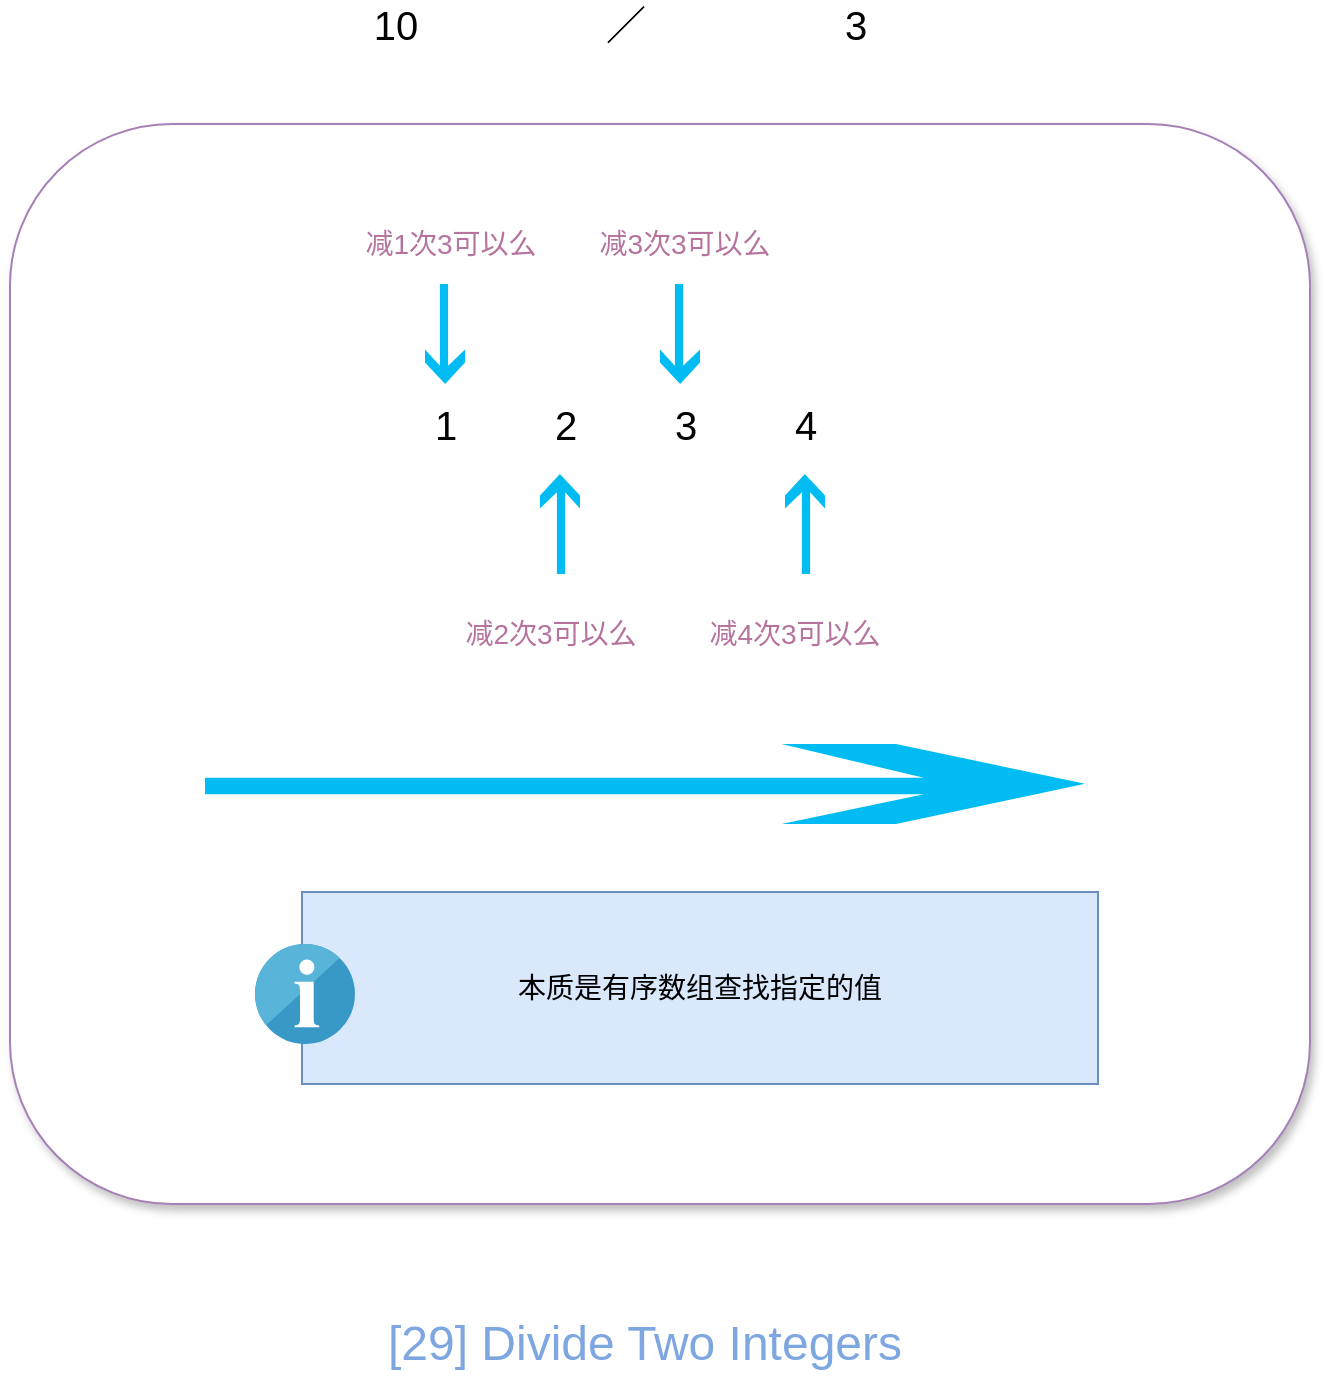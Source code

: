 <mxfile version="10.7.0" type="device"><diagram id="UEnr-eE_yVzsJPlaBaPp" name="第 1 页"><mxGraphModel dx="1398" dy="893" grid="1" gridSize="10" guides="1" tooltips="1" connect="1" arrows="1" fold="1" page="1" pageScale="1" pageWidth="827" pageHeight="1169" math="0" shadow="0"><root><mxCell id="0"/><mxCell id="1" parent="0"/><mxCell id="2aGAGMWEmhOATxyCr7YT-22" value="" style="rounded=1;whiteSpace=wrap;html=1;fontSize=14;fontColor=#B5739D;strokeColor=#A680B8;shadow=1;" vertex="1" parent="1"><mxGeometry x="88" y="140" width="650" height="540" as="geometry"/></mxCell><mxCell id="2aGAGMWEmhOATxyCr7YT-1" value="10" style="text;html=1;strokeColor=none;fillColor=none;align=center;verticalAlign=middle;whiteSpace=wrap;rounded=0;fontSize=20;" vertex="1" parent="1"><mxGeometry x="260.5" y="80" width="40" height="20" as="geometry"/></mxCell><mxCell id="2aGAGMWEmhOATxyCr7YT-2" value="3" style="text;html=1;strokeColor=none;fillColor=none;align=center;verticalAlign=middle;whiteSpace=wrap;rounded=0;fontSize=20;" vertex="1" parent="1"><mxGeometry x="490.5" y="80" width="40" height="20" as="geometry"/></mxCell><mxCell id="2aGAGMWEmhOATxyCr7YT-3" value="／" style="text;html=1;strokeColor=none;fillColor=none;align=center;verticalAlign=middle;whiteSpace=wrap;rounded=0;fontSize=20;" vertex="1" parent="1"><mxGeometry x="375.5" y="80" width="40" height="20" as="geometry"/></mxCell><mxCell id="2aGAGMWEmhOATxyCr7YT-4" value="1" style="text;html=1;strokeColor=none;fillColor=none;align=center;verticalAlign=middle;whiteSpace=wrap;rounded=0;fontSize=20;" vertex="1" parent="1"><mxGeometry x="285.5" y="280" width="40" height="20" as="geometry"/></mxCell><mxCell id="2aGAGMWEmhOATxyCr7YT-5" value="2" style="text;html=1;strokeColor=none;fillColor=none;align=center;verticalAlign=middle;whiteSpace=wrap;rounded=0;fontSize=20;" vertex="1" parent="1"><mxGeometry x="345.5" y="280" width="40" height="20" as="geometry"/></mxCell><mxCell id="2aGAGMWEmhOATxyCr7YT-6" value="3" style="text;html=1;strokeColor=none;fillColor=none;align=center;verticalAlign=middle;whiteSpace=wrap;rounded=0;fontSize=20;" vertex="1" parent="1"><mxGeometry x="405.5" y="280" width="40" height="20" as="geometry"/></mxCell><mxCell id="2aGAGMWEmhOATxyCr7YT-7" value="4" style="text;html=1;strokeColor=none;fillColor=none;align=center;verticalAlign=middle;whiteSpace=wrap;rounded=0;fontSize=20;" vertex="1" parent="1"><mxGeometry x="465.5" y="280" width="40" height="20" as="geometry"/></mxCell><mxCell id="2aGAGMWEmhOATxyCr7YT-8" value="" style="pointerEvents=1;shadow=0;dashed=0;html=1;strokeColor=none;labelPosition=center;verticalLabelPosition=bottom;verticalAlign=top;align=center;shape=mxgraph.mscae.deprecated.poster_arrow;fillColor=#00BCF2;fontSize=20;" vertex="1" parent="1"><mxGeometry x="295.5" y="220" width="20" height="50" as="geometry"/></mxCell><mxCell id="2aGAGMWEmhOATxyCr7YT-9" value="减1次3可以么" style="text;html=1;strokeColor=none;fillColor=none;align=center;verticalAlign=middle;whiteSpace=wrap;rounded=0;fontSize=14;fontColor=#B5739D;" vertex="1" parent="1"><mxGeometry x="240.5" y="190" width="135" height="20" as="geometry"/></mxCell><mxCell id="2aGAGMWEmhOATxyCr7YT-11" value="" style="pointerEvents=1;shadow=0;dashed=0;html=1;strokeColor=none;labelPosition=center;verticalLabelPosition=bottom;verticalAlign=top;align=center;shape=mxgraph.mscae.deprecated.poster_arrow;fillColor=#00BCF2;fontSize=20;" vertex="1" parent="1"><mxGeometry x="413" y="220" width="20" height="50" as="geometry"/></mxCell><mxCell id="2aGAGMWEmhOATxyCr7YT-12" value="减3次3可以么" style="text;html=1;strokeColor=none;fillColor=none;align=center;verticalAlign=middle;whiteSpace=wrap;rounded=0;fontSize=14;fontColor=#B5739D;" vertex="1" parent="1"><mxGeometry x="358" y="190" width="135" height="20" as="geometry"/></mxCell><mxCell id="2aGAGMWEmhOATxyCr7YT-13" value="" style="pointerEvents=1;shadow=0;dashed=0;html=1;strokeColor=none;labelPosition=center;verticalLabelPosition=bottom;verticalAlign=top;align=center;shape=mxgraph.mscae.deprecated.poster_arrow;fillColor=#00BCF2;fontSize=20;direction=west;" vertex="1" parent="1"><mxGeometry x="353" y="315" width="20" height="50" as="geometry"/></mxCell><mxCell id="2aGAGMWEmhOATxyCr7YT-14" value="减2次3可以么" style="text;html=1;strokeColor=none;fillColor=none;align=center;verticalAlign=middle;whiteSpace=wrap;rounded=0;fontSize=14;fontColor=#B5739D;" vertex="1" parent="1"><mxGeometry x="290.5" y="385" width="135" height="20" as="geometry"/></mxCell><mxCell id="2aGAGMWEmhOATxyCr7YT-15" value="" style="pointerEvents=1;shadow=0;dashed=0;html=1;strokeColor=none;labelPosition=center;verticalLabelPosition=bottom;verticalAlign=top;align=center;shape=mxgraph.mscae.deprecated.poster_arrow;fillColor=#00BCF2;fontSize=20;direction=west;" vertex="1" parent="1"><mxGeometry x="475.5" y="315" width="20" height="50" as="geometry"/></mxCell><mxCell id="2aGAGMWEmhOATxyCr7YT-16" value="减4次3可以么" style="text;html=1;strokeColor=none;fillColor=none;align=center;verticalAlign=middle;whiteSpace=wrap;rounded=0;fontSize=14;fontColor=#B5739D;" vertex="1" parent="1"><mxGeometry x="413" y="385" width="135" height="20" as="geometry"/></mxCell><mxCell id="2aGAGMWEmhOATxyCr7YT-17" value="" style="pointerEvents=1;shadow=0;dashed=0;html=1;strokeColor=none;labelPosition=center;verticalLabelPosition=bottom;verticalAlign=top;align=center;shape=mxgraph.mscae.deprecated.poster_arrow;fillColor=#00BCF2;fontSize=20;direction=north;" vertex="1" parent="1"><mxGeometry x="185.5" y="450" width="440" height="40" as="geometry"/></mxCell><mxCell id="2aGAGMWEmhOATxyCr7YT-19" value="本质是有序数组查找指定的值" style="rounded=0;whiteSpace=wrap;html=1;fontSize=14;fillColor=#dae8fc;strokeColor=#6c8ebf;" vertex="1" parent="1"><mxGeometry x="234" y="524" width="398" height="96" as="geometry"/></mxCell><mxCell id="2aGAGMWEmhOATxyCr7YT-20" value="" style="aspect=fixed;html=1;perimeter=none;align=center;shadow=0;dashed=0;image;fontSize=12;image=img/lib/mscae/Info_2.svg;" vertex="1" parent="1"><mxGeometry x="210.5" y="550" width="50" height="50" as="geometry"/></mxCell><mxCell id="2aGAGMWEmhOATxyCr7YT-23" value="&lt;div style=&quot;font-size: 24px;&quot;&gt;&lt;span style=&quot;font-size: 24px;&quot;&gt;[29] Divide Two Integers&lt;/span&gt;&lt;/div&gt;" style="text;html=1;strokeColor=none;fillColor=none;align=center;verticalAlign=middle;whiteSpace=wrap;rounded=0;shadow=1;fontSize=24;fontColor=#7EA6E0;" vertex="1" parent="1"><mxGeometry x="263" y="730" width="285" height="40" as="geometry"/></mxCell></root></mxGraphModel></diagram></mxfile>
